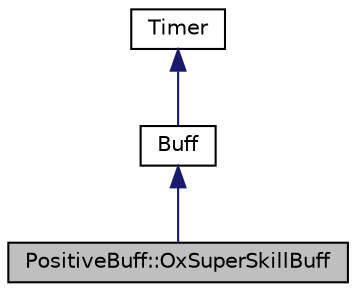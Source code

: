 digraph "PositiveBuff::OxSuperSkillBuff"
{
 // LATEX_PDF_SIZE
  edge [fontname="Helvetica",fontsize="10",labelfontname="Helvetica",labelfontsize="10"];
  node [fontname="Helvetica",fontsize="10",shape=record];
  Node1 [label="PositiveBuff::OxSuperSkillBuff",height=0.2,width=0.4,color="black", fillcolor="grey75", style="filled", fontcolor="black",tooltip="A class representing an Ox super skill positive buff."];
  Node2 -> Node1 [dir="back",color="midnightblue",fontsize="10",style="solid"];
  Node2 [label="Buff",height=0.2,width=0.4,color="black", fillcolor="white", style="filled",URL="$classBuff.html",tooltip="Base class for Buffs, derived from Timer."];
  Node3 -> Node2 [dir="back",color="midnightblue",fontsize="10",style="solid"];
  Node3 [label="Timer",height=0.2,width=0.4,color="black", fillcolor="white", style="filled",URL="$classTimer.html",tooltip="Represents a simple countdown timer."];
}
